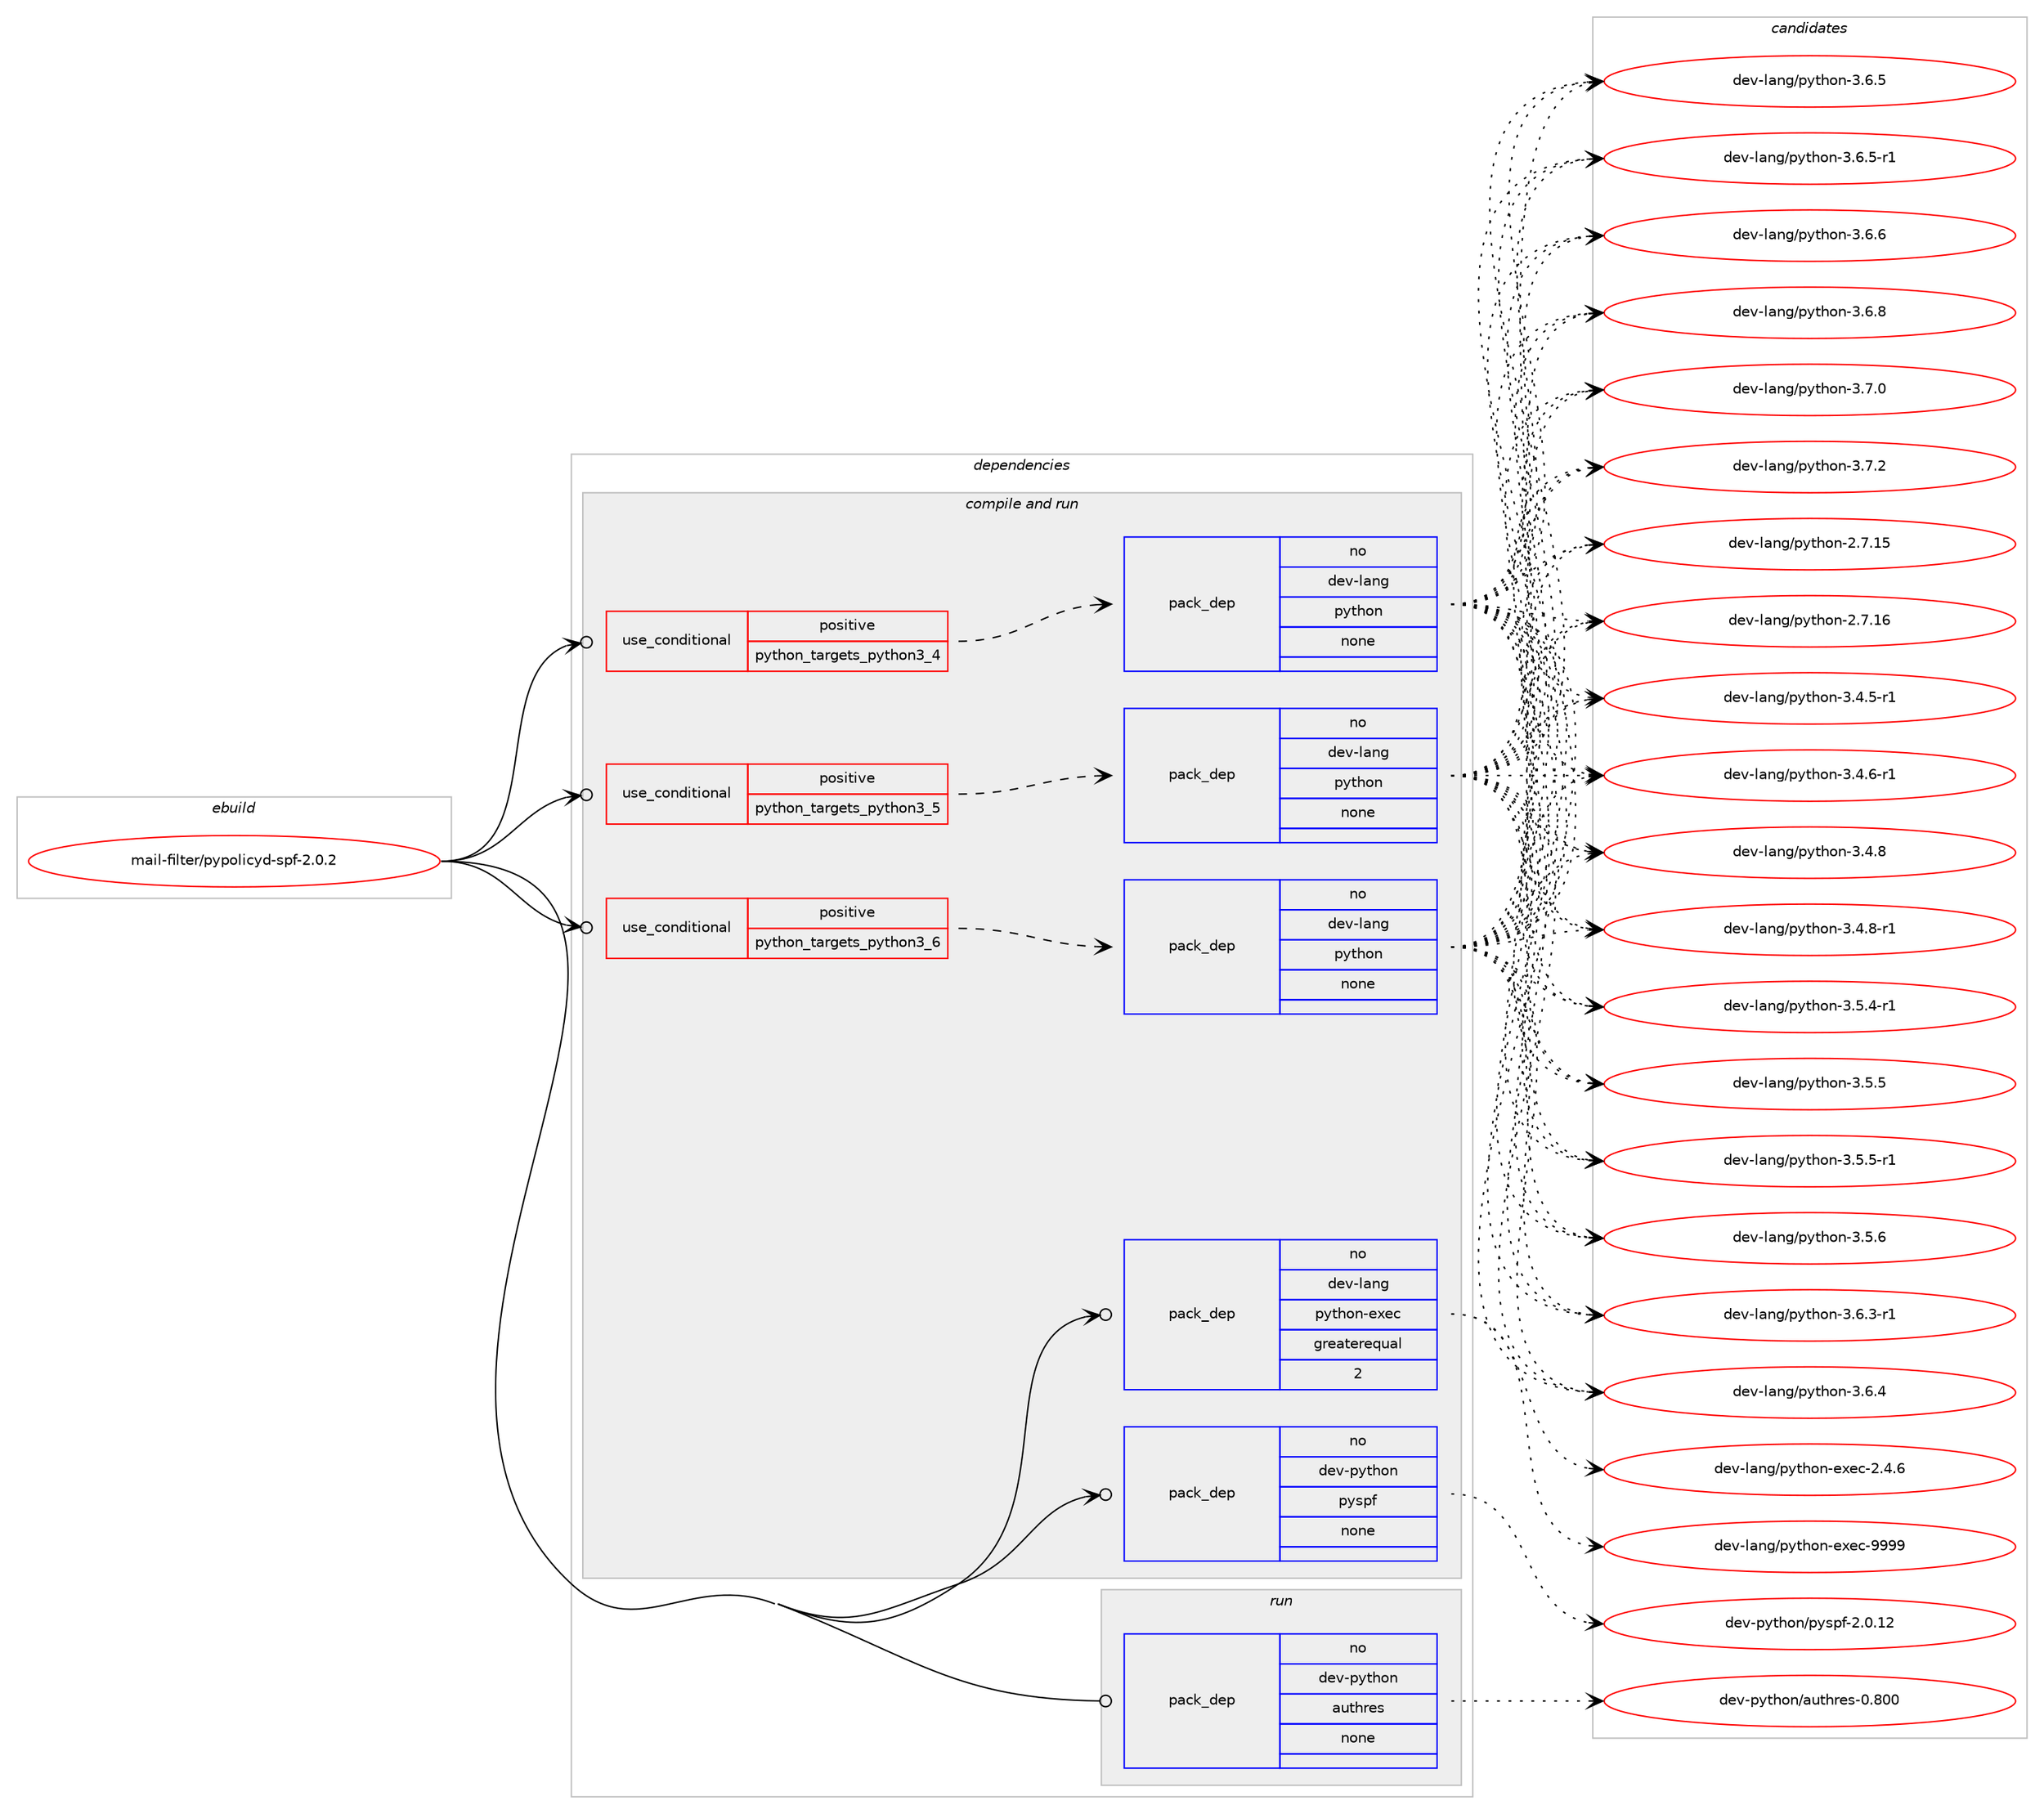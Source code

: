 digraph prolog {

# *************
# Graph options
# *************

newrank=true;
concentrate=true;
compound=true;
graph [rankdir=LR,fontname=Helvetica,fontsize=10,ranksep=1.5];#, ranksep=2.5, nodesep=0.2];
edge  [arrowhead=vee];
node  [fontname=Helvetica,fontsize=10];

# **********
# The ebuild
# **********

subgraph cluster_leftcol {
color=gray;
rank=same;
label=<<i>ebuild</i>>;
id [label="mail-filter/pypolicyd-spf-2.0.2", color=red, width=4, href="../mail-filter/pypolicyd-spf-2.0.2.svg"];
}

# ****************
# The dependencies
# ****************

subgraph cluster_midcol {
color=gray;
label=<<i>dependencies</i>>;
subgraph cluster_compile {
fillcolor="#eeeeee";
style=filled;
label=<<i>compile</i>>;
}
subgraph cluster_compileandrun {
fillcolor="#eeeeee";
style=filled;
label=<<i>compile and run</i>>;
subgraph cond430969 {
dependency1595796 [label=<<TABLE BORDER="0" CELLBORDER="1" CELLSPACING="0" CELLPADDING="4"><TR><TD ROWSPAN="3" CELLPADDING="10">use_conditional</TD></TR><TR><TD>positive</TD></TR><TR><TD>python_targets_python3_4</TD></TR></TABLE>>, shape=none, color=red];
subgraph pack1139710 {
dependency1595797 [label=<<TABLE BORDER="0" CELLBORDER="1" CELLSPACING="0" CELLPADDING="4" WIDTH="220"><TR><TD ROWSPAN="6" CELLPADDING="30">pack_dep</TD></TR><TR><TD WIDTH="110">no</TD></TR><TR><TD>dev-lang</TD></TR><TR><TD>python</TD></TR><TR><TD>none</TD></TR><TR><TD></TD></TR></TABLE>>, shape=none, color=blue];
}
dependency1595796:e -> dependency1595797:w [weight=20,style="dashed",arrowhead="vee"];
}
id:e -> dependency1595796:w [weight=20,style="solid",arrowhead="odotvee"];
subgraph cond430970 {
dependency1595798 [label=<<TABLE BORDER="0" CELLBORDER="1" CELLSPACING="0" CELLPADDING="4"><TR><TD ROWSPAN="3" CELLPADDING="10">use_conditional</TD></TR><TR><TD>positive</TD></TR><TR><TD>python_targets_python3_5</TD></TR></TABLE>>, shape=none, color=red];
subgraph pack1139711 {
dependency1595799 [label=<<TABLE BORDER="0" CELLBORDER="1" CELLSPACING="0" CELLPADDING="4" WIDTH="220"><TR><TD ROWSPAN="6" CELLPADDING="30">pack_dep</TD></TR><TR><TD WIDTH="110">no</TD></TR><TR><TD>dev-lang</TD></TR><TR><TD>python</TD></TR><TR><TD>none</TD></TR><TR><TD></TD></TR></TABLE>>, shape=none, color=blue];
}
dependency1595798:e -> dependency1595799:w [weight=20,style="dashed",arrowhead="vee"];
}
id:e -> dependency1595798:w [weight=20,style="solid",arrowhead="odotvee"];
subgraph cond430971 {
dependency1595800 [label=<<TABLE BORDER="0" CELLBORDER="1" CELLSPACING="0" CELLPADDING="4"><TR><TD ROWSPAN="3" CELLPADDING="10">use_conditional</TD></TR><TR><TD>positive</TD></TR><TR><TD>python_targets_python3_6</TD></TR></TABLE>>, shape=none, color=red];
subgraph pack1139712 {
dependency1595801 [label=<<TABLE BORDER="0" CELLBORDER="1" CELLSPACING="0" CELLPADDING="4" WIDTH="220"><TR><TD ROWSPAN="6" CELLPADDING="30">pack_dep</TD></TR><TR><TD WIDTH="110">no</TD></TR><TR><TD>dev-lang</TD></TR><TR><TD>python</TD></TR><TR><TD>none</TD></TR><TR><TD></TD></TR></TABLE>>, shape=none, color=blue];
}
dependency1595800:e -> dependency1595801:w [weight=20,style="dashed",arrowhead="vee"];
}
id:e -> dependency1595800:w [weight=20,style="solid",arrowhead="odotvee"];
subgraph pack1139713 {
dependency1595802 [label=<<TABLE BORDER="0" CELLBORDER="1" CELLSPACING="0" CELLPADDING="4" WIDTH="220"><TR><TD ROWSPAN="6" CELLPADDING="30">pack_dep</TD></TR><TR><TD WIDTH="110">no</TD></TR><TR><TD>dev-lang</TD></TR><TR><TD>python-exec</TD></TR><TR><TD>greaterequal</TD></TR><TR><TD>2</TD></TR></TABLE>>, shape=none, color=blue];
}
id:e -> dependency1595802:w [weight=20,style="solid",arrowhead="odotvee"];
subgraph pack1139714 {
dependency1595803 [label=<<TABLE BORDER="0" CELLBORDER="1" CELLSPACING="0" CELLPADDING="4" WIDTH="220"><TR><TD ROWSPAN="6" CELLPADDING="30">pack_dep</TD></TR><TR><TD WIDTH="110">no</TD></TR><TR><TD>dev-python</TD></TR><TR><TD>pyspf</TD></TR><TR><TD>none</TD></TR><TR><TD></TD></TR></TABLE>>, shape=none, color=blue];
}
id:e -> dependency1595803:w [weight=20,style="solid",arrowhead="odotvee"];
}
subgraph cluster_run {
fillcolor="#eeeeee";
style=filled;
label=<<i>run</i>>;
subgraph pack1139715 {
dependency1595804 [label=<<TABLE BORDER="0" CELLBORDER="1" CELLSPACING="0" CELLPADDING="4" WIDTH="220"><TR><TD ROWSPAN="6" CELLPADDING="30">pack_dep</TD></TR><TR><TD WIDTH="110">no</TD></TR><TR><TD>dev-python</TD></TR><TR><TD>authres</TD></TR><TR><TD>none</TD></TR><TR><TD></TD></TR></TABLE>>, shape=none, color=blue];
}
id:e -> dependency1595804:w [weight=20,style="solid",arrowhead="odot"];
}
}

# **************
# The candidates
# **************

subgraph cluster_choices {
rank=same;
color=gray;
label=<<i>candidates</i>>;

subgraph choice1139710 {
color=black;
nodesep=1;
choice10010111845108971101034711212111610411111045504655464953 [label="dev-lang/python-2.7.15", color=red, width=4,href="../dev-lang/python-2.7.15.svg"];
choice10010111845108971101034711212111610411111045504655464954 [label="dev-lang/python-2.7.16", color=red, width=4,href="../dev-lang/python-2.7.16.svg"];
choice1001011184510897110103471121211161041111104551465246534511449 [label="dev-lang/python-3.4.5-r1", color=red, width=4,href="../dev-lang/python-3.4.5-r1.svg"];
choice1001011184510897110103471121211161041111104551465246544511449 [label="dev-lang/python-3.4.6-r1", color=red, width=4,href="../dev-lang/python-3.4.6-r1.svg"];
choice100101118451089711010347112121116104111110455146524656 [label="dev-lang/python-3.4.8", color=red, width=4,href="../dev-lang/python-3.4.8.svg"];
choice1001011184510897110103471121211161041111104551465246564511449 [label="dev-lang/python-3.4.8-r1", color=red, width=4,href="../dev-lang/python-3.4.8-r1.svg"];
choice1001011184510897110103471121211161041111104551465346524511449 [label="dev-lang/python-3.5.4-r1", color=red, width=4,href="../dev-lang/python-3.5.4-r1.svg"];
choice100101118451089711010347112121116104111110455146534653 [label="dev-lang/python-3.5.5", color=red, width=4,href="../dev-lang/python-3.5.5.svg"];
choice1001011184510897110103471121211161041111104551465346534511449 [label="dev-lang/python-3.5.5-r1", color=red, width=4,href="../dev-lang/python-3.5.5-r1.svg"];
choice100101118451089711010347112121116104111110455146534654 [label="dev-lang/python-3.5.6", color=red, width=4,href="../dev-lang/python-3.5.6.svg"];
choice1001011184510897110103471121211161041111104551465446514511449 [label="dev-lang/python-3.6.3-r1", color=red, width=4,href="../dev-lang/python-3.6.3-r1.svg"];
choice100101118451089711010347112121116104111110455146544652 [label="dev-lang/python-3.6.4", color=red, width=4,href="../dev-lang/python-3.6.4.svg"];
choice100101118451089711010347112121116104111110455146544653 [label="dev-lang/python-3.6.5", color=red, width=4,href="../dev-lang/python-3.6.5.svg"];
choice1001011184510897110103471121211161041111104551465446534511449 [label="dev-lang/python-3.6.5-r1", color=red, width=4,href="../dev-lang/python-3.6.5-r1.svg"];
choice100101118451089711010347112121116104111110455146544654 [label="dev-lang/python-3.6.6", color=red, width=4,href="../dev-lang/python-3.6.6.svg"];
choice100101118451089711010347112121116104111110455146544656 [label="dev-lang/python-3.6.8", color=red, width=4,href="../dev-lang/python-3.6.8.svg"];
choice100101118451089711010347112121116104111110455146554648 [label="dev-lang/python-3.7.0", color=red, width=4,href="../dev-lang/python-3.7.0.svg"];
choice100101118451089711010347112121116104111110455146554650 [label="dev-lang/python-3.7.2", color=red, width=4,href="../dev-lang/python-3.7.2.svg"];
dependency1595797:e -> choice10010111845108971101034711212111610411111045504655464953:w [style=dotted,weight="100"];
dependency1595797:e -> choice10010111845108971101034711212111610411111045504655464954:w [style=dotted,weight="100"];
dependency1595797:e -> choice1001011184510897110103471121211161041111104551465246534511449:w [style=dotted,weight="100"];
dependency1595797:e -> choice1001011184510897110103471121211161041111104551465246544511449:w [style=dotted,weight="100"];
dependency1595797:e -> choice100101118451089711010347112121116104111110455146524656:w [style=dotted,weight="100"];
dependency1595797:e -> choice1001011184510897110103471121211161041111104551465246564511449:w [style=dotted,weight="100"];
dependency1595797:e -> choice1001011184510897110103471121211161041111104551465346524511449:w [style=dotted,weight="100"];
dependency1595797:e -> choice100101118451089711010347112121116104111110455146534653:w [style=dotted,weight="100"];
dependency1595797:e -> choice1001011184510897110103471121211161041111104551465346534511449:w [style=dotted,weight="100"];
dependency1595797:e -> choice100101118451089711010347112121116104111110455146534654:w [style=dotted,weight="100"];
dependency1595797:e -> choice1001011184510897110103471121211161041111104551465446514511449:w [style=dotted,weight="100"];
dependency1595797:e -> choice100101118451089711010347112121116104111110455146544652:w [style=dotted,weight="100"];
dependency1595797:e -> choice100101118451089711010347112121116104111110455146544653:w [style=dotted,weight="100"];
dependency1595797:e -> choice1001011184510897110103471121211161041111104551465446534511449:w [style=dotted,weight="100"];
dependency1595797:e -> choice100101118451089711010347112121116104111110455146544654:w [style=dotted,weight="100"];
dependency1595797:e -> choice100101118451089711010347112121116104111110455146544656:w [style=dotted,weight="100"];
dependency1595797:e -> choice100101118451089711010347112121116104111110455146554648:w [style=dotted,weight="100"];
dependency1595797:e -> choice100101118451089711010347112121116104111110455146554650:w [style=dotted,weight="100"];
}
subgraph choice1139711 {
color=black;
nodesep=1;
choice10010111845108971101034711212111610411111045504655464953 [label="dev-lang/python-2.7.15", color=red, width=4,href="../dev-lang/python-2.7.15.svg"];
choice10010111845108971101034711212111610411111045504655464954 [label="dev-lang/python-2.7.16", color=red, width=4,href="../dev-lang/python-2.7.16.svg"];
choice1001011184510897110103471121211161041111104551465246534511449 [label="dev-lang/python-3.4.5-r1", color=red, width=4,href="../dev-lang/python-3.4.5-r1.svg"];
choice1001011184510897110103471121211161041111104551465246544511449 [label="dev-lang/python-3.4.6-r1", color=red, width=4,href="../dev-lang/python-3.4.6-r1.svg"];
choice100101118451089711010347112121116104111110455146524656 [label="dev-lang/python-3.4.8", color=red, width=4,href="../dev-lang/python-3.4.8.svg"];
choice1001011184510897110103471121211161041111104551465246564511449 [label="dev-lang/python-3.4.8-r1", color=red, width=4,href="../dev-lang/python-3.4.8-r1.svg"];
choice1001011184510897110103471121211161041111104551465346524511449 [label="dev-lang/python-3.5.4-r1", color=red, width=4,href="../dev-lang/python-3.5.4-r1.svg"];
choice100101118451089711010347112121116104111110455146534653 [label="dev-lang/python-3.5.5", color=red, width=4,href="../dev-lang/python-3.5.5.svg"];
choice1001011184510897110103471121211161041111104551465346534511449 [label="dev-lang/python-3.5.5-r1", color=red, width=4,href="../dev-lang/python-3.5.5-r1.svg"];
choice100101118451089711010347112121116104111110455146534654 [label="dev-lang/python-3.5.6", color=red, width=4,href="../dev-lang/python-3.5.6.svg"];
choice1001011184510897110103471121211161041111104551465446514511449 [label="dev-lang/python-3.6.3-r1", color=red, width=4,href="../dev-lang/python-3.6.3-r1.svg"];
choice100101118451089711010347112121116104111110455146544652 [label="dev-lang/python-3.6.4", color=red, width=4,href="../dev-lang/python-3.6.4.svg"];
choice100101118451089711010347112121116104111110455146544653 [label="dev-lang/python-3.6.5", color=red, width=4,href="../dev-lang/python-3.6.5.svg"];
choice1001011184510897110103471121211161041111104551465446534511449 [label="dev-lang/python-3.6.5-r1", color=red, width=4,href="../dev-lang/python-3.6.5-r1.svg"];
choice100101118451089711010347112121116104111110455146544654 [label="dev-lang/python-3.6.6", color=red, width=4,href="../dev-lang/python-3.6.6.svg"];
choice100101118451089711010347112121116104111110455146544656 [label="dev-lang/python-3.6.8", color=red, width=4,href="../dev-lang/python-3.6.8.svg"];
choice100101118451089711010347112121116104111110455146554648 [label="dev-lang/python-3.7.0", color=red, width=4,href="../dev-lang/python-3.7.0.svg"];
choice100101118451089711010347112121116104111110455146554650 [label="dev-lang/python-3.7.2", color=red, width=4,href="../dev-lang/python-3.7.2.svg"];
dependency1595799:e -> choice10010111845108971101034711212111610411111045504655464953:w [style=dotted,weight="100"];
dependency1595799:e -> choice10010111845108971101034711212111610411111045504655464954:w [style=dotted,weight="100"];
dependency1595799:e -> choice1001011184510897110103471121211161041111104551465246534511449:w [style=dotted,weight="100"];
dependency1595799:e -> choice1001011184510897110103471121211161041111104551465246544511449:w [style=dotted,weight="100"];
dependency1595799:e -> choice100101118451089711010347112121116104111110455146524656:w [style=dotted,weight="100"];
dependency1595799:e -> choice1001011184510897110103471121211161041111104551465246564511449:w [style=dotted,weight="100"];
dependency1595799:e -> choice1001011184510897110103471121211161041111104551465346524511449:w [style=dotted,weight="100"];
dependency1595799:e -> choice100101118451089711010347112121116104111110455146534653:w [style=dotted,weight="100"];
dependency1595799:e -> choice1001011184510897110103471121211161041111104551465346534511449:w [style=dotted,weight="100"];
dependency1595799:e -> choice100101118451089711010347112121116104111110455146534654:w [style=dotted,weight="100"];
dependency1595799:e -> choice1001011184510897110103471121211161041111104551465446514511449:w [style=dotted,weight="100"];
dependency1595799:e -> choice100101118451089711010347112121116104111110455146544652:w [style=dotted,weight="100"];
dependency1595799:e -> choice100101118451089711010347112121116104111110455146544653:w [style=dotted,weight="100"];
dependency1595799:e -> choice1001011184510897110103471121211161041111104551465446534511449:w [style=dotted,weight="100"];
dependency1595799:e -> choice100101118451089711010347112121116104111110455146544654:w [style=dotted,weight="100"];
dependency1595799:e -> choice100101118451089711010347112121116104111110455146544656:w [style=dotted,weight="100"];
dependency1595799:e -> choice100101118451089711010347112121116104111110455146554648:w [style=dotted,weight="100"];
dependency1595799:e -> choice100101118451089711010347112121116104111110455146554650:w [style=dotted,weight="100"];
}
subgraph choice1139712 {
color=black;
nodesep=1;
choice10010111845108971101034711212111610411111045504655464953 [label="dev-lang/python-2.7.15", color=red, width=4,href="../dev-lang/python-2.7.15.svg"];
choice10010111845108971101034711212111610411111045504655464954 [label="dev-lang/python-2.7.16", color=red, width=4,href="../dev-lang/python-2.7.16.svg"];
choice1001011184510897110103471121211161041111104551465246534511449 [label="dev-lang/python-3.4.5-r1", color=red, width=4,href="../dev-lang/python-3.4.5-r1.svg"];
choice1001011184510897110103471121211161041111104551465246544511449 [label="dev-lang/python-3.4.6-r1", color=red, width=4,href="../dev-lang/python-3.4.6-r1.svg"];
choice100101118451089711010347112121116104111110455146524656 [label="dev-lang/python-3.4.8", color=red, width=4,href="../dev-lang/python-3.4.8.svg"];
choice1001011184510897110103471121211161041111104551465246564511449 [label="dev-lang/python-3.4.8-r1", color=red, width=4,href="../dev-lang/python-3.4.8-r1.svg"];
choice1001011184510897110103471121211161041111104551465346524511449 [label="dev-lang/python-3.5.4-r1", color=red, width=4,href="../dev-lang/python-3.5.4-r1.svg"];
choice100101118451089711010347112121116104111110455146534653 [label="dev-lang/python-3.5.5", color=red, width=4,href="../dev-lang/python-3.5.5.svg"];
choice1001011184510897110103471121211161041111104551465346534511449 [label="dev-lang/python-3.5.5-r1", color=red, width=4,href="../dev-lang/python-3.5.5-r1.svg"];
choice100101118451089711010347112121116104111110455146534654 [label="dev-lang/python-3.5.6", color=red, width=4,href="../dev-lang/python-3.5.6.svg"];
choice1001011184510897110103471121211161041111104551465446514511449 [label="dev-lang/python-3.6.3-r1", color=red, width=4,href="../dev-lang/python-3.6.3-r1.svg"];
choice100101118451089711010347112121116104111110455146544652 [label="dev-lang/python-3.6.4", color=red, width=4,href="../dev-lang/python-3.6.4.svg"];
choice100101118451089711010347112121116104111110455146544653 [label="dev-lang/python-3.6.5", color=red, width=4,href="../dev-lang/python-3.6.5.svg"];
choice1001011184510897110103471121211161041111104551465446534511449 [label="dev-lang/python-3.6.5-r1", color=red, width=4,href="../dev-lang/python-3.6.5-r1.svg"];
choice100101118451089711010347112121116104111110455146544654 [label="dev-lang/python-3.6.6", color=red, width=4,href="../dev-lang/python-3.6.6.svg"];
choice100101118451089711010347112121116104111110455146544656 [label="dev-lang/python-3.6.8", color=red, width=4,href="../dev-lang/python-3.6.8.svg"];
choice100101118451089711010347112121116104111110455146554648 [label="dev-lang/python-3.7.0", color=red, width=4,href="../dev-lang/python-3.7.0.svg"];
choice100101118451089711010347112121116104111110455146554650 [label="dev-lang/python-3.7.2", color=red, width=4,href="../dev-lang/python-3.7.2.svg"];
dependency1595801:e -> choice10010111845108971101034711212111610411111045504655464953:w [style=dotted,weight="100"];
dependency1595801:e -> choice10010111845108971101034711212111610411111045504655464954:w [style=dotted,weight="100"];
dependency1595801:e -> choice1001011184510897110103471121211161041111104551465246534511449:w [style=dotted,weight="100"];
dependency1595801:e -> choice1001011184510897110103471121211161041111104551465246544511449:w [style=dotted,weight="100"];
dependency1595801:e -> choice100101118451089711010347112121116104111110455146524656:w [style=dotted,weight="100"];
dependency1595801:e -> choice1001011184510897110103471121211161041111104551465246564511449:w [style=dotted,weight="100"];
dependency1595801:e -> choice1001011184510897110103471121211161041111104551465346524511449:w [style=dotted,weight="100"];
dependency1595801:e -> choice100101118451089711010347112121116104111110455146534653:w [style=dotted,weight="100"];
dependency1595801:e -> choice1001011184510897110103471121211161041111104551465346534511449:w [style=dotted,weight="100"];
dependency1595801:e -> choice100101118451089711010347112121116104111110455146534654:w [style=dotted,weight="100"];
dependency1595801:e -> choice1001011184510897110103471121211161041111104551465446514511449:w [style=dotted,weight="100"];
dependency1595801:e -> choice100101118451089711010347112121116104111110455146544652:w [style=dotted,weight="100"];
dependency1595801:e -> choice100101118451089711010347112121116104111110455146544653:w [style=dotted,weight="100"];
dependency1595801:e -> choice1001011184510897110103471121211161041111104551465446534511449:w [style=dotted,weight="100"];
dependency1595801:e -> choice100101118451089711010347112121116104111110455146544654:w [style=dotted,weight="100"];
dependency1595801:e -> choice100101118451089711010347112121116104111110455146544656:w [style=dotted,weight="100"];
dependency1595801:e -> choice100101118451089711010347112121116104111110455146554648:w [style=dotted,weight="100"];
dependency1595801:e -> choice100101118451089711010347112121116104111110455146554650:w [style=dotted,weight="100"];
}
subgraph choice1139713 {
color=black;
nodesep=1;
choice1001011184510897110103471121211161041111104510112010199455046524654 [label="dev-lang/python-exec-2.4.6", color=red, width=4,href="../dev-lang/python-exec-2.4.6.svg"];
choice10010111845108971101034711212111610411111045101120101994557575757 [label="dev-lang/python-exec-9999", color=red, width=4,href="../dev-lang/python-exec-9999.svg"];
dependency1595802:e -> choice1001011184510897110103471121211161041111104510112010199455046524654:w [style=dotted,weight="100"];
dependency1595802:e -> choice10010111845108971101034711212111610411111045101120101994557575757:w [style=dotted,weight="100"];
}
subgraph choice1139714 {
color=black;
nodesep=1;
choice100101118451121211161041111104711212111511210245504648464950 [label="dev-python/pyspf-2.0.12", color=red, width=4,href="../dev-python/pyspf-2.0.12.svg"];
dependency1595803:e -> choice100101118451121211161041111104711212111511210245504648464950:w [style=dotted,weight="100"];
}
subgraph choice1139715 {
color=black;
nodesep=1;
choice100101118451121211161041111104797117116104114101115454846564848 [label="dev-python/authres-0.800", color=red, width=4,href="../dev-python/authres-0.800.svg"];
dependency1595804:e -> choice100101118451121211161041111104797117116104114101115454846564848:w [style=dotted,weight="100"];
}
}

}
